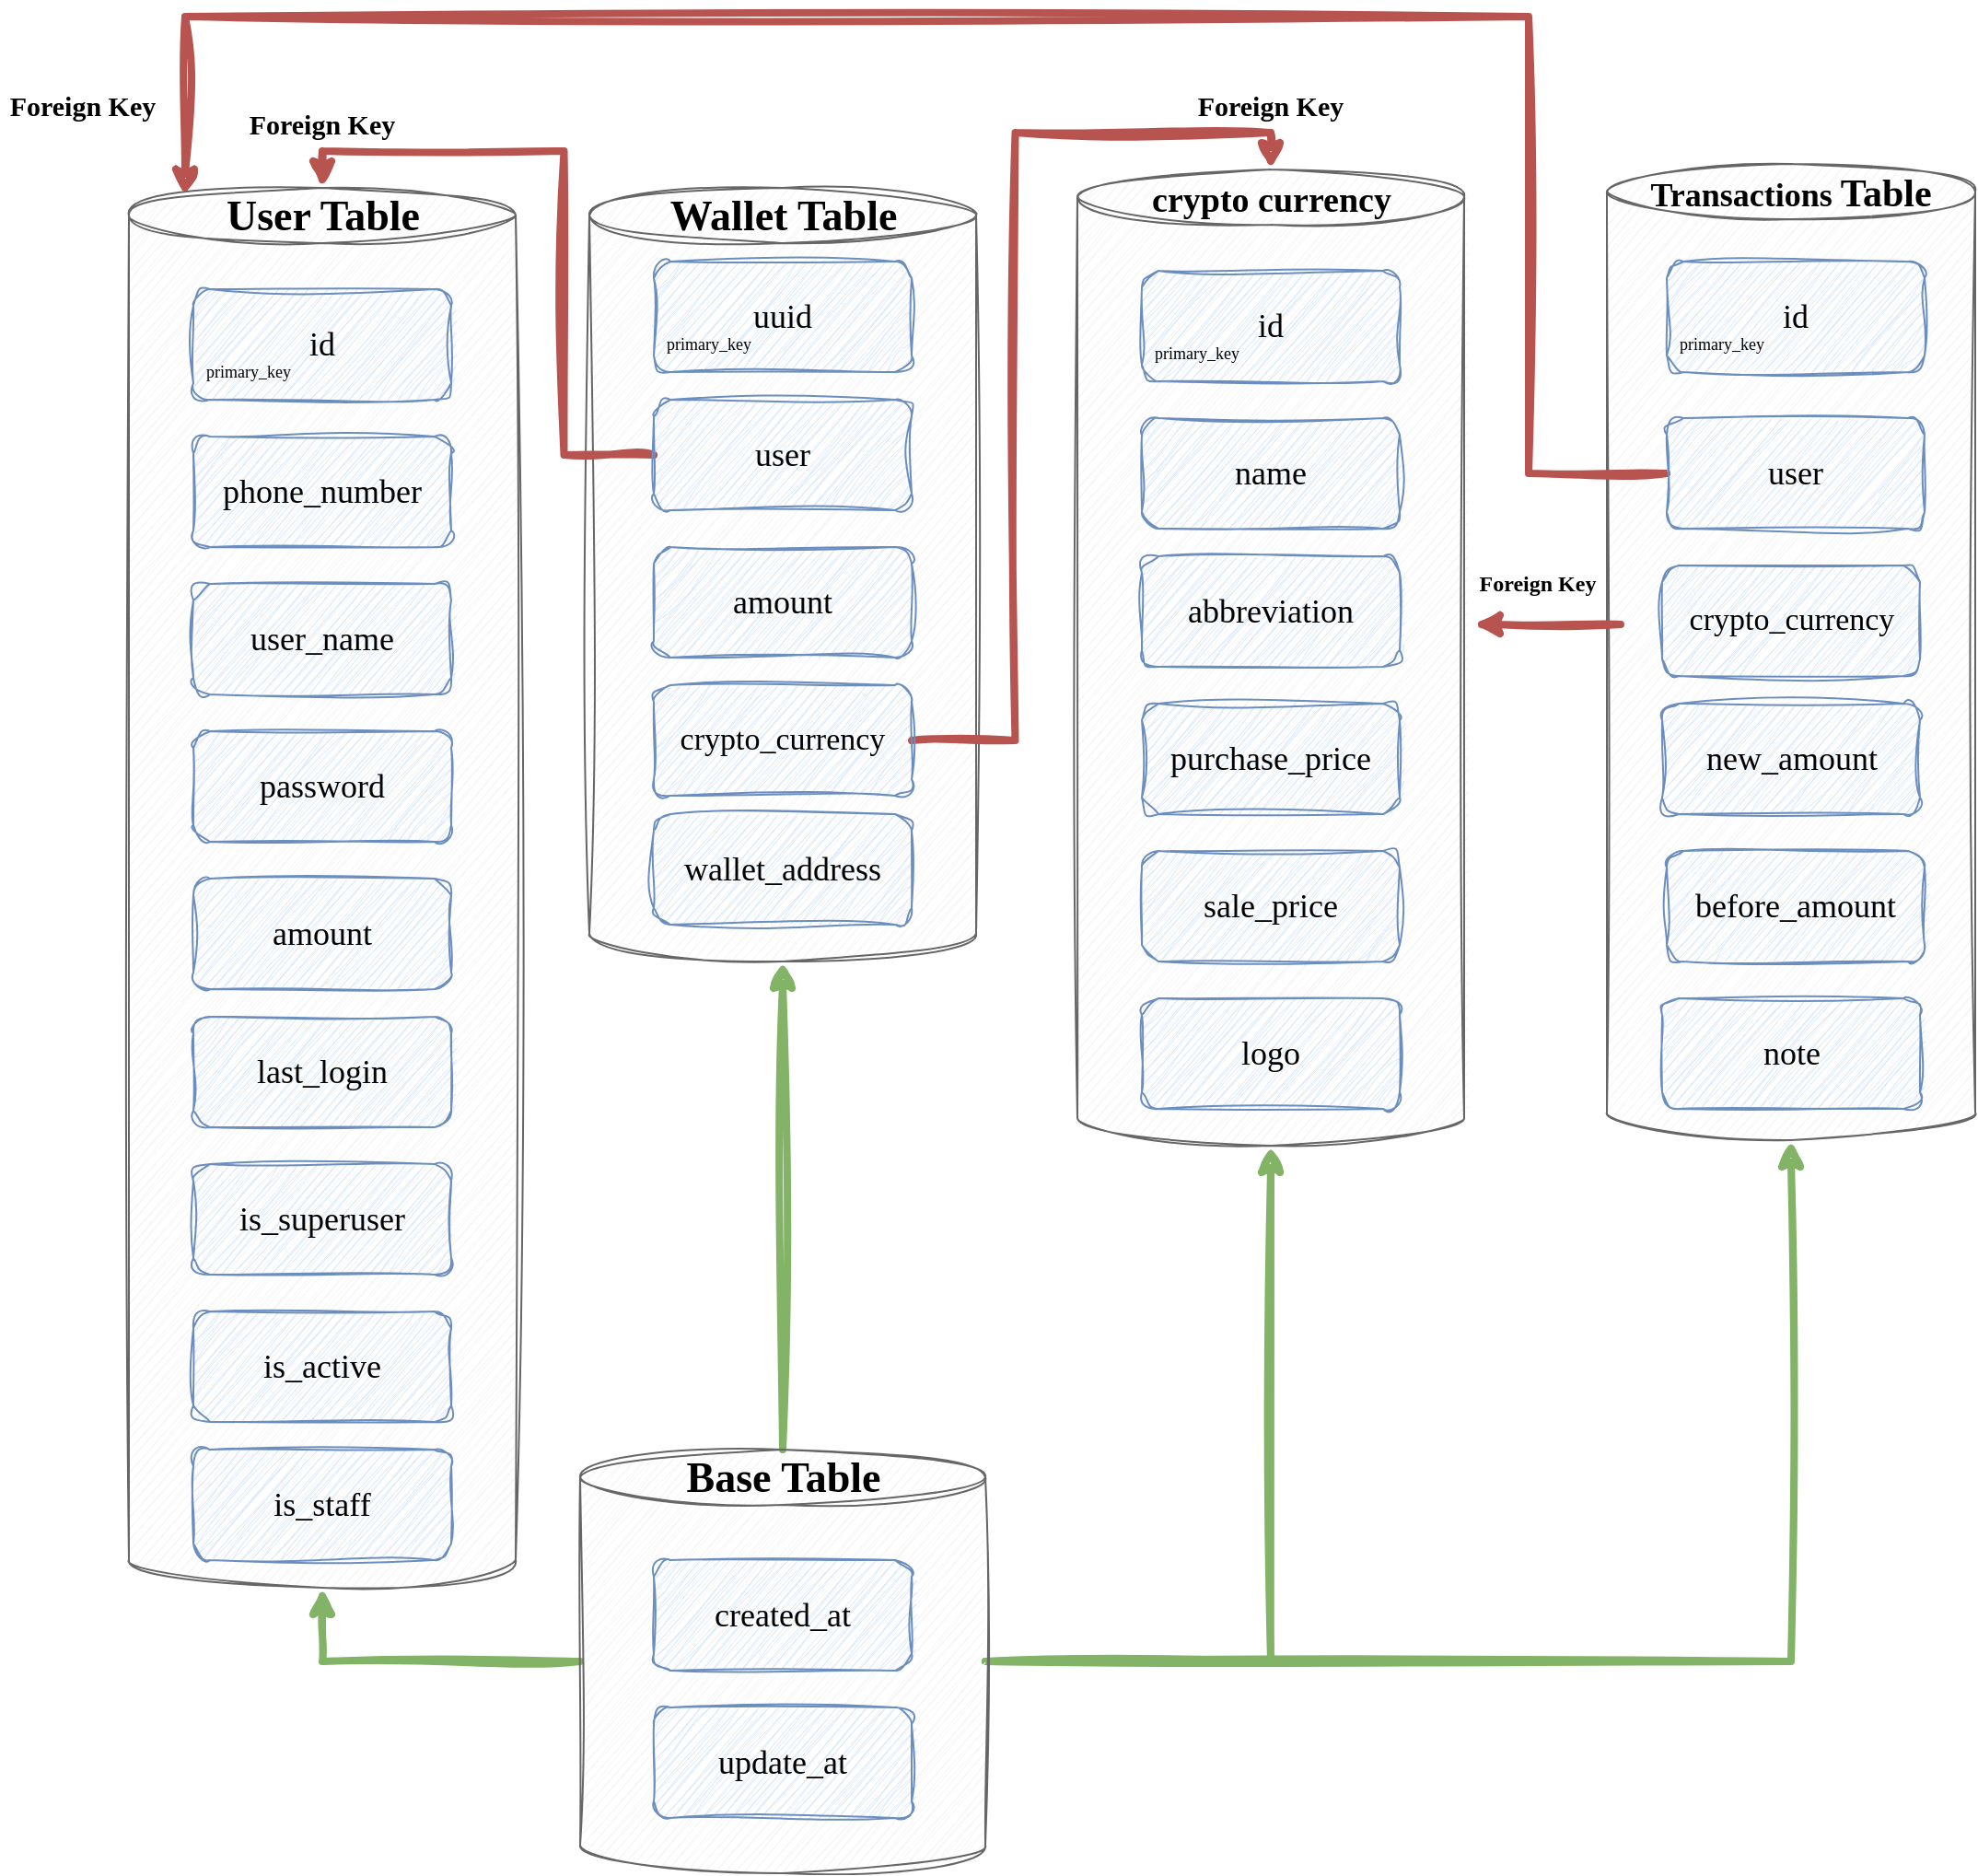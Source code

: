<mxfile version="21.6.5" type="device">
  <diagram name="Page-1" id="_PexA87LWYYZQiv6UNKF">
    <mxGraphModel dx="1985" dy="1278" grid="1" gridSize="10" guides="1" tooltips="1" connect="1" arrows="1" fold="1" page="1" pageScale="1" pageWidth="1200" pageHeight="1100" math="0" shadow="0">
      <root>
        <mxCell id="0" />
        <mxCell id="1" parent="0" />
        <mxCell id="JE7diGdQB6U2PsVeezB2-4" value="" style="edgeStyle=orthogonalEdgeStyle;rounded=0;orthogonalLoop=1;jettySize=auto;html=1;" parent="1" edge="1">
          <mxGeometry relative="1" as="geometry">
            <mxPoint x="80" y="180" as="sourcePoint" />
          </mxGeometry>
        </mxCell>
        <mxCell id="JE7diGdQB6U2PsVeezB2-9" value="" style="edgeStyle=orthogonalEdgeStyle;rounded=0;orthogonalLoop=1;jettySize=auto;html=1;" parent="1" edge="1">
          <mxGeometry relative="1" as="geometry">
            <mxPoint x="80" y="340" as="sourcePoint" />
          </mxGeometry>
        </mxCell>
        <mxCell id="JE7diGdQB6U2PsVeezB2-10" value="" style="edgeStyle=orthogonalEdgeStyle;rounded=0;orthogonalLoop=1;jettySize=auto;html=1;" parent="1" edge="1">
          <mxGeometry relative="1" as="geometry">
            <mxPoint x="80" y="440" as="targetPoint" />
          </mxGeometry>
        </mxCell>
        <mxCell id="JE7diGdQB6U2PsVeezB2-7" value="" style="edgeStyle=orthogonalEdgeStyle;rounded=0;orthogonalLoop=1;jettySize=auto;html=1;" parent="1" edge="1">
          <mxGeometry relative="1" as="geometry">
            <mxPoint x="80" y="280" as="targetPoint" />
          </mxGeometry>
        </mxCell>
        <mxCell id="JE7diGdQB6U2PsVeezB2-5" style="edgeStyle=orthogonalEdgeStyle;rounded=0;orthogonalLoop=1;jettySize=auto;html=1;exitX=0.5;exitY=1;exitDx=0;exitDy=0;fontFamily=Comic Sans MS;" parent="1" edge="1">
          <mxGeometry relative="1" as="geometry">
            <mxPoint x="194" y="389" as="sourcePoint" />
            <mxPoint x="194" y="389" as="targetPoint" />
          </mxGeometry>
        </mxCell>
        <mxCell id="JE7diGdQB6U2PsVeezB2-11" value="" style="shape=cylinder3;whiteSpace=wrap;html=1;boundedLbl=1;backgroundOutline=1;size=15;sketch=1;curveFitting=1;jiggle=2;fillColor=#f5f5f5;fontColor=#333333;strokeColor=#666666;fontFamily=Comic Sans MS;" parent="1" vertex="1">
          <mxGeometry x="134" y="139" width="210" height="760" as="geometry" />
        </mxCell>
        <mxCell id="JE7diGdQB6U2PsVeezB2-12" value="&lt;font style=&quot;font-size: 18px;&quot;&gt;id&lt;/font&gt;" style="rounded=1;whiteSpace=wrap;html=1;sketch=1;curveFitting=1;jiggle=2;fillColor=#dae8fc;strokeColor=#6c8ebf;fontFamily=Comic Sans MS;" parent="1" vertex="1">
          <mxGeometry x="169" y="194" width="140" height="60" as="geometry" />
        </mxCell>
        <mxCell id="JE7diGdQB6U2PsVeezB2-13" value="&lt;font style=&quot;font-size: 18px;&quot;&gt;user_name&lt;/font&gt;" style="rounded=1;whiteSpace=wrap;html=1;sketch=1;curveFitting=1;jiggle=2;fillColor=#dae8fc;strokeColor=#6c8ebf;fontFamily=Comic Sans MS;" parent="1" vertex="1">
          <mxGeometry x="169" y="354" width="140" height="60" as="geometry" />
        </mxCell>
        <mxCell id="JE7diGdQB6U2PsVeezB2-14" value="&lt;font style=&quot;font-size: 18px;&quot;&gt;amount&lt;/font&gt;" style="rounded=1;whiteSpace=wrap;html=1;sketch=1;curveFitting=1;jiggle=2;fillColor=#dae8fc;strokeColor=#6c8ebf;fontFamily=Comic Sans MS;" parent="1" vertex="1">
          <mxGeometry x="169" y="514" width="140" height="60" as="geometry" />
        </mxCell>
        <mxCell id="JE7diGdQB6U2PsVeezB2-15" value="&lt;font style=&quot;font-size: 18px;&quot;&gt;password&lt;/font&gt;" style="rounded=1;whiteSpace=wrap;html=1;sketch=1;curveFitting=1;jiggle=2;fillColor=#dae8fc;strokeColor=#6c8ebf;fontFamily=Comic Sans MS;" parent="1" vertex="1">
          <mxGeometry x="169" y="434" width="140" height="60" as="geometry" />
        </mxCell>
        <mxCell id="JE7diGdQB6U2PsVeezB2-16" value="&lt;font style=&quot;font-size: 18px;&quot;&gt;phone_number&lt;/font&gt;" style="rounded=1;whiteSpace=wrap;html=1;sketch=1;curveFitting=1;jiggle=2;fillColor=#dae8fc;strokeColor=#6c8ebf;fontFamily=Comic Sans MS;" parent="1" vertex="1">
          <mxGeometry x="169" y="274" width="140" height="60" as="geometry" />
        </mxCell>
        <mxCell id="JE7diGdQB6U2PsVeezB2-17" value="&lt;h1&gt;&lt;font style=&quot;font-size: 23px;&quot;&gt;User Table&lt;/font&gt;&lt;/h1&gt;" style="text;html=1;strokeColor=none;fillColor=none;align=center;verticalAlign=middle;whiteSpace=wrap;rounded=0;fontFamily=Comic Sans MS;" parent="1" vertex="1">
          <mxGeometry x="156.5" y="139" width="165" height="30" as="geometry" />
        </mxCell>
        <mxCell id="JE7diGdQB6U2PsVeezB2-26" value="" style="shape=cylinder3;whiteSpace=wrap;html=1;boundedLbl=1;backgroundOutline=1;size=15;sketch=1;curveFitting=1;jiggle=2;fontFamily=Comic Sans MS;fillColor=#f5f5f5;fontColor=#333333;strokeColor=#666666;" parent="1" vertex="1">
          <mxGeometry x="384" y="139" width="210" height="420" as="geometry" />
        </mxCell>
        <mxCell id="JE7diGdQB6U2PsVeezB2-29" value="" style="edgeStyle=orthogonalEdgeStyle;rounded=0;orthogonalLoop=1;jettySize=auto;html=1;sketch=1;curveFitting=1;jiggle=2;shadow=0;fillColor=#f8cecc;strokeColor=#b85450;strokeWidth=4;fontFamily=Comic Sans MS;entryX=0.5;entryY=0;entryDx=0;entryDy=0;" parent="1" source="JE7diGdQB6U2PsVeezB2-27" target="JE7diGdQB6U2PsVeezB2-17" edge="1">
          <mxGeometry relative="1" as="geometry" />
        </mxCell>
        <mxCell id="JE7diGdQB6U2PsVeezB2-27" value="&lt;font style=&quot;font-size: 18px;&quot;&gt;user&lt;/font&gt;" style="rounded=1;whiteSpace=wrap;html=1;sketch=1;curveFitting=1;jiggle=2;fontFamily=Comic Sans MS;fillColor=#dae8fc;strokeColor=#6c8ebf;" parent="1" vertex="1">
          <mxGeometry x="419" y="254" width="140" height="60" as="geometry" />
        </mxCell>
        <mxCell id="JE7diGdQB6U2PsVeezB2-28" value="&lt;h1&gt;&lt;font style=&quot;font-size: 23px;&quot;&gt;Wallet Table&lt;/font&gt;&lt;/h1&gt;" style="text;html=1;strokeColor=none;fillColor=none;align=center;verticalAlign=middle;whiteSpace=wrap;rounded=0;fontFamily=Comic Sans MS;" parent="1" vertex="1">
          <mxGeometry x="406.5" y="139" width="165" height="30" as="geometry" />
        </mxCell>
        <mxCell id="JE7diGdQB6U2PsVeezB2-33" value="&lt;font style=&quot;font-size: 18px;&quot;&gt;amount&lt;/font&gt;" style="rounded=1;whiteSpace=wrap;html=1;sketch=1;curveFitting=1;jiggle=2;fontFamily=Comic Sans MS;fillColor=#dae8fc;strokeColor=#6c8ebf;" parent="1" vertex="1">
          <mxGeometry x="419" y="334" width="140" height="60" as="geometry" />
        </mxCell>
        <mxCell id="JE7diGdQB6U2PsVeezB2-58" value="" style="edgeStyle=orthogonalEdgeStyle;rounded=0;orthogonalLoop=1;jettySize=auto;html=1;entryX=0.5;entryY=0;entryDx=0;entryDy=0;sketch=1;curveFitting=1;jiggle=2;fillColor=#f8cecc;strokeColor=#b85450;strokeWidth=4;fontFamily=Comic Sans MS;" parent="1" source="JE7diGdQB6U2PsVeezB2-34" target="7JV8bC4ntL8AEgvF8KmV-22" edge="1">
          <mxGeometry relative="1" as="geometry">
            <mxPoint x="754" y="244" as="targetPoint" />
          </mxGeometry>
        </mxCell>
        <mxCell id="JE7diGdQB6U2PsVeezB2-34" value="&lt;font style=&quot;font-size: 17px;&quot;&gt;crypto_currency&lt;/font&gt;" style="rounded=1;whiteSpace=wrap;html=1;sketch=1;curveFitting=1;jiggle=2;fontFamily=Comic Sans MS;fillColor=#dae8fc;strokeColor=#6c8ebf;" parent="1" vertex="1">
          <mxGeometry x="419" y="409" width="140" height="60" as="geometry" />
        </mxCell>
        <mxCell id="JE7diGdQB6U2PsVeezB2-35" value="&lt;font style=&quot;font-size: 18px;&quot;&gt;wallet_address&lt;/font&gt;" style="rounded=1;whiteSpace=wrap;html=1;sketch=1;curveFitting=1;jiggle=2;fontFamily=Comic Sans MS;fillColor=#dae8fc;strokeColor=#6c8ebf;" parent="1" vertex="1">
          <mxGeometry x="419" y="479" width="140" height="60" as="geometry" />
        </mxCell>
        <mxCell id="JE7diGdQB6U2PsVeezB2-71" value="" style="edgeStyle=orthogonalEdgeStyle;rounded=0;orthogonalLoop=1;jettySize=auto;html=1;entryX=0.5;entryY=1;entryDx=0;entryDy=0;entryPerimeter=0;sketch=1;curveFitting=1;jiggle=2;strokeWidth=4;fillColor=#d5e8d4;strokeColor=#82b366;fontFamily=Comic Sans MS;" parent="1" source="JE7diGdQB6U2PsVeezB2-59" target="JE7diGdQB6U2PsVeezB2-11" edge="1">
          <mxGeometry relative="1" as="geometry">
            <mxPoint x="264" y="794" as="targetPoint" />
          </mxGeometry>
        </mxCell>
        <mxCell id="JE7diGdQB6U2PsVeezB2-75" value="" style="edgeStyle=orthogonalEdgeStyle;rounded=0;orthogonalLoop=1;jettySize=auto;html=1;entryX=0.5;entryY=1;entryDx=0;entryDy=0;entryPerimeter=0;sketch=1;curveFitting=1;jiggle=2;fillColor=#d5e8d4;strokeColor=#82b366;strokeWidth=4;fontFamily=Comic Sans MS;" parent="1" source="JE7diGdQB6U2PsVeezB2-59" target="JE7diGdQB6U2PsVeezB2-26" edge="1">
          <mxGeometry relative="1" as="geometry">
            <mxPoint x="734" y="824" as="targetPoint" />
          </mxGeometry>
        </mxCell>
        <mxCell id="7JV8bC4ntL8AEgvF8KmV-24" style="edgeStyle=orthogonalEdgeStyle;rounded=0;orthogonalLoop=1;jettySize=auto;html=1;exitX=1;exitY=0.5;exitDx=0;exitDy=0;exitPerimeter=0;entryX=0.5;entryY=1;entryDx=0;entryDy=0;entryPerimeter=0;fillColor=#d5e8d4;strokeColor=#82b366;strokeWidth=4;sketch=1;curveFitting=1;jiggle=2;" parent="1" source="JE7diGdQB6U2PsVeezB2-59" target="7JV8bC4ntL8AEgvF8KmV-13" edge="1">
          <mxGeometry relative="1" as="geometry">
            <Array as="points">
              <mxPoint x="754" y="939" />
            </Array>
          </mxGeometry>
        </mxCell>
        <mxCell id="O4iPtG6UiuklnURcbnue-9" style="edgeStyle=orthogonalEdgeStyle;rounded=0;orthogonalLoop=1;jettySize=auto;html=1;exitX=1;exitY=0.5;exitDx=0;exitDy=0;exitPerimeter=0;entryX=0.5;entryY=1;entryDx=0;entryDy=0;entryPerimeter=0;fillColor=#d5e8d4;strokeColor=#82b366;strokeWidth=4;sketch=1;curveFitting=1;jiggle=2;" edge="1" parent="1" source="JE7diGdQB6U2PsVeezB2-59" target="O4iPtG6UiuklnURcbnue-4">
          <mxGeometry relative="1" as="geometry" />
        </mxCell>
        <mxCell id="JE7diGdQB6U2PsVeezB2-59" value="" style="shape=cylinder3;whiteSpace=wrap;html=1;boundedLbl=1;backgroundOutline=1;size=15;sketch=1;curveFitting=1;jiggle=2;fontFamily=Comic Sans MS;fillColor=#f5f5f5;fontColor=#333333;strokeColor=#666666;" parent="1" vertex="1">
          <mxGeometry x="379" y="824" width="220" height="230" as="geometry" />
        </mxCell>
        <mxCell id="JE7diGdQB6U2PsVeezB2-60" value="&lt;font style=&quot;font-size: 15px;&quot;&gt;Foreign Key&lt;/font&gt;" style="text;html=1;strokeColor=none;fillColor=none;align=center;verticalAlign=middle;whiteSpace=wrap;rounded=0;sketch=1;curveFitting=1;jiggle=2;glass=0;fontFamily=Comic Sans MS;fontStyle=1" parent="1" vertex="1">
          <mxGeometry x="709" y="79" width="90" height="30" as="geometry" />
        </mxCell>
        <mxCell id="JE7diGdQB6U2PsVeezB2-66" value="&lt;h1&gt;&lt;font style=&quot;font-size: 23px;&quot;&gt;Base Table&lt;/font&gt;&lt;/h1&gt;" style="text;html=1;strokeColor=none;fillColor=none;align=center;verticalAlign=middle;whiteSpace=wrap;rounded=0;fontFamily=Comic Sans MS;" parent="1" vertex="1">
          <mxGeometry x="406.5" y="824" width="165" height="30" as="geometry" />
        </mxCell>
        <mxCell id="JE7diGdQB6U2PsVeezB2-67" value="&lt;font style=&quot;font-size: 18px;&quot;&gt;created_at&lt;/font&gt;" style="rounded=1;whiteSpace=wrap;html=1;sketch=1;curveFitting=1;jiggle=2;fontFamily=Comic Sans MS;fillColor=#dae8fc;strokeColor=#6c8ebf;" parent="1" vertex="1">
          <mxGeometry x="419" y="884" width="140" height="60" as="geometry" />
        </mxCell>
        <mxCell id="JE7diGdQB6U2PsVeezB2-68" value="&lt;font style=&quot;font-size: 18px;&quot;&gt;update_at&lt;/font&gt;" style="rounded=1;whiteSpace=wrap;html=1;sketch=1;curveFitting=1;jiggle=2;fontFamily=Comic Sans MS;fillColor=#dae8fc;strokeColor=#6c8ebf;" parent="1" vertex="1">
          <mxGeometry x="419" y="964" width="140" height="60" as="geometry" />
        </mxCell>
        <mxCell id="JE7diGdQB6U2PsVeezB2-69" style="edgeStyle=orthogonalEdgeStyle;rounded=0;orthogonalLoop=1;jettySize=auto;html=1;exitX=0.5;exitY=1;exitDx=0;exitDy=0;fontFamily=Comic Sans MS;" parent="1" source="JE7diGdQB6U2PsVeezB2-68" target="JE7diGdQB6U2PsVeezB2-68" edge="1">
          <mxGeometry relative="1" as="geometry" />
        </mxCell>
        <mxCell id="l0wrdwQv9ZPxejIVWnl4-1" value="&lt;font style=&quot;font-size: 18px;&quot;&gt;uuid&lt;/font&gt;" style="rounded=1;whiteSpace=wrap;html=1;sketch=1;curveFitting=1;jiggle=2;fontFamily=Comic Sans MS;fillColor=#dae8fc;strokeColor=#6c8ebf;" parent="1" vertex="1">
          <mxGeometry x="419" y="179" width="140" height="60" as="geometry" />
        </mxCell>
        <mxCell id="l0wrdwQv9ZPxejIVWnl4-7" value="primary_key" style="text;html=1;strokeColor=none;fillColor=none;align=center;verticalAlign=middle;whiteSpace=wrap;rounded=0;fontSize=9;fontFamily=Comic Sans MS;" parent="1" vertex="1">
          <mxGeometry x="169" y="224" width="60" height="30" as="geometry" />
        </mxCell>
        <mxCell id="l0wrdwQv9ZPxejIVWnl4-8" value="primary_key" style="text;html=1;strokeColor=none;fillColor=none;align=center;verticalAlign=middle;whiteSpace=wrap;rounded=0;fontSize=9;fontFamily=Comic Sans MS;" parent="1" vertex="1">
          <mxGeometry x="419" y="209" width="60" height="30" as="geometry" />
        </mxCell>
        <mxCell id="7JV8bC4ntL8AEgvF8KmV-2" value="&lt;font style=&quot;font-size: 18px;&quot;&gt;last_login&lt;/font&gt;" style="rounded=1;whiteSpace=wrap;html=1;sketch=1;curveFitting=1;jiggle=2;fillColor=#dae8fc;strokeColor=#6c8ebf;fontFamily=Comic Sans MS;" parent="1" vertex="1">
          <mxGeometry x="169" y="589" width="140" height="60" as="geometry" />
        </mxCell>
        <mxCell id="7JV8bC4ntL8AEgvF8KmV-4" value="&lt;font style=&quot;font-size: 18px;&quot;&gt;is_superuser&lt;/font&gt;" style="rounded=1;whiteSpace=wrap;html=1;sketch=1;curveFitting=1;jiggle=2;fillColor=#dae8fc;strokeColor=#6c8ebf;fontFamily=Comic Sans MS;" parent="1" vertex="1">
          <mxGeometry x="169" y="669" width="140" height="60" as="geometry" />
        </mxCell>
        <mxCell id="7JV8bC4ntL8AEgvF8KmV-6" value="&lt;span style=&quot;font-size: 18px;&quot;&gt;is_active&lt;/span&gt;" style="rounded=1;whiteSpace=wrap;html=1;sketch=1;curveFitting=1;jiggle=2;fillColor=#dae8fc;strokeColor=#6c8ebf;fontFamily=Comic Sans MS;" parent="1" vertex="1">
          <mxGeometry x="169" y="749" width="140" height="60" as="geometry" />
        </mxCell>
        <mxCell id="7JV8bC4ntL8AEgvF8KmV-10" value="&lt;span style=&quot;font-size: 18px;&quot;&gt;is_staff&lt;/span&gt;" style="rounded=1;whiteSpace=wrap;html=1;sketch=1;curveFitting=1;jiggle=2;fillColor=#dae8fc;strokeColor=#6c8ebf;fontFamily=Comic Sans MS;" parent="1" vertex="1">
          <mxGeometry x="169" y="824" width="140" height="60" as="geometry" />
        </mxCell>
        <mxCell id="7JV8bC4ntL8AEgvF8KmV-13" value="" style="shape=cylinder3;whiteSpace=wrap;html=1;boundedLbl=1;backgroundOutline=1;size=15;sketch=1;curveFitting=1;jiggle=2;fontFamily=Comic Sans MS;fillColor=#f5f5f5;fontColor=#333333;strokeColor=#666666;" parent="1" vertex="1">
          <mxGeometry x="649" y="129" width="210" height="530" as="geometry" />
        </mxCell>
        <mxCell id="7JV8bC4ntL8AEgvF8KmV-14" value="&lt;font style=&quot;font-size: 18px;&quot;&gt;id&lt;/font&gt;" style="rounded=1;whiteSpace=wrap;html=1;sketch=1;curveFitting=1;jiggle=2;fillColor=#dae8fc;strokeColor=#6c8ebf;fontFamily=Comic Sans MS;" parent="1" vertex="1">
          <mxGeometry x="684" y="184" width="140" height="60" as="geometry" />
        </mxCell>
        <mxCell id="7JV8bC4ntL8AEgvF8KmV-15" value="primary_key" style="text;html=1;strokeColor=none;fillColor=none;align=center;verticalAlign=middle;whiteSpace=wrap;rounded=0;fontSize=9;fontFamily=Comic Sans MS;" parent="1" vertex="1">
          <mxGeometry x="684" y="214" width="60" height="30" as="geometry" />
        </mxCell>
        <mxCell id="7JV8bC4ntL8AEgvF8KmV-16" value="&lt;font style=&quot;font-size: 18px;&quot;&gt;abbreviation&lt;/font&gt;" style="rounded=1;whiteSpace=wrap;html=1;sketch=1;curveFitting=1;jiggle=2;fillColor=#dae8fc;strokeColor=#6c8ebf;fontFamily=Comic Sans MS;" parent="1" vertex="1">
          <mxGeometry x="684" y="339" width="140" height="60" as="geometry" />
        </mxCell>
        <mxCell id="7JV8bC4ntL8AEgvF8KmV-17" value="&lt;font style=&quot;font-size: 18px;&quot;&gt;purchase_price&lt;/font&gt;" style="rounded=1;whiteSpace=wrap;html=1;sketch=1;curveFitting=1;jiggle=2;fillColor=#dae8fc;strokeColor=#6c8ebf;fontFamily=Comic Sans MS;" parent="1" vertex="1">
          <mxGeometry x="684" y="419" width="140" height="60" as="geometry" />
        </mxCell>
        <mxCell id="7JV8bC4ntL8AEgvF8KmV-20" value="&lt;font style=&quot;font-size: 18px;&quot;&gt;sale_price&lt;/font&gt;" style="rounded=1;whiteSpace=wrap;html=1;sketch=1;curveFitting=1;jiggle=2;fillColor=#dae8fc;strokeColor=#6c8ebf;fontFamily=Comic Sans MS;" parent="1" vertex="1">
          <mxGeometry x="684" y="499" width="140" height="60" as="geometry" />
        </mxCell>
        <mxCell id="7JV8bC4ntL8AEgvF8KmV-21" value="&lt;font style=&quot;font-size: 18px;&quot;&gt;logo&lt;/font&gt;" style="rounded=1;whiteSpace=wrap;html=1;sketch=1;curveFitting=1;jiggle=2;fillColor=#dae8fc;strokeColor=#6c8ebf;fontFamily=Comic Sans MS;" parent="1" vertex="1">
          <mxGeometry x="684" y="579" width="140" height="60" as="geometry" />
        </mxCell>
        <mxCell id="7JV8bC4ntL8AEgvF8KmV-22" value="&lt;h1&gt;&lt;font style=&quot;font-size: 19px;&quot;&gt;crypto currency&lt;/font&gt;&lt;/h1&gt;" style="text;html=1;strokeColor=none;fillColor=none;align=center;verticalAlign=middle;whiteSpace=wrap;rounded=0;fontFamily=Comic Sans MS;" parent="1" vertex="1">
          <mxGeometry x="671.5" y="129" width="165" height="30" as="geometry" />
        </mxCell>
        <mxCell id="7JV8bC4ntL8AEgvF8KmV-23" value="&lt;font style=&quot;font-size: 15px;&quot;&gt;Foreign Key&lt;/font&gt;" style="text;html=1;strokeColor=none;fillColor=none;align=center;verticalAlign=middle;whiteSpace=wrap;rounded=0;sketch=1;curveFitting=1;jiggle=2;glass=0;fontFamily=Comic Sans MS;fontStyle=1" parent="1" vertex="1">
          <mxGeometry x="194" y="89" width="90" height="30" as="geometry" />
        </mxCell>
        <mxCell id="uu-yzgYt_dZyyDrfWpH4-1" value="&lt;font style=&quot;font-size: 18px;&quot;&gt;name&lt;/font&gt;" style="rounded=1;whiteSpace=wrap;html=1;sketch=1;curveFitting=1;jiggle=2;fillColor=#dae8fc;strokeColor=#6c8ebf;fontFamily=Comic Sans MS;" parent="1" vertex="1">
          <mxGeometry x="684" y="264" width="140" height="60" as="geometry" />
        </mxCell>
        <mxCell id="O4iPtG6UiuklnURcbnue-4" value="" style="shape=cylinder3;whiteSpace=wrap;html=1;boundedLbl=1;backgroundOutline=1;size=15;sketch=1;curveFitting=1;jiggle=2;fontFamily=Comic Sans MS;fillColor=#f5f5f5;fontColor=#333333;strokeColor=#666666;" vertex="1" parent="1">
          <mxGeometry x="936.5" y="126" width="200" height="530" as="geometry" />
        </mxCell>
        <mxCell id="O4iPtG6UiuklnURcbnue-5" value="&lt;font style=&quot;font-size: 17px;&quot;&gt;crypto_currency&lt;/font&gt;" style="rounded=1;whiteSpace=wrap;html=1;sketch=1;curveFitting=1;jiggle=2;fontFamily=Comic Sans MS;fillColor=#dae8fc;strokeColor=#6c8ebf;" vertex="1" parent="1">
          <mxGeometry x="966.5" y="344" width="140" height="60" as="geometry" />
        </mxCell>
        <mxCell id="O4iPtG6UiuklnURcbnue-6" value="&lt;div style=&quot;font-size: 18px;&quot;&gt;&lt;font style=&quot;font-size: 18px;&quot;&gt;new_amount&lt;/font&gt;&lt;/div&gt;" style="rounded=1;whiteSpace=wrap;html=1;sketch=1;curveFitting=1;jiggle=2;fontFamily=Comic Sans MS;fillColor=#dae8fc;strokeColor=#6c8ebf;" vertex="1" parent="1">
          <mxGeometry x="966.5" y="419" width="140" height="60" as="geometry" />
        </mxCell>
        <mxCell id="O4iPtG6UiuklnURcbnue-10" value="&lt;h1&gt;&lt;font style=&quot;font-size: 18px;&quot;&gt;Transactions&amp;nbsp;&lt;/font&gt;&lt;font style=&quot;font-size: 21px;&quot;&gt;Table&lt;/font&gt;&lt;/h1&gt;" style="text;html=1;strokeColor=none;fillColor=none;align=center;verticalAlign=middle;whiteSpace=wrap;rounded=0;fontFamily=Comic Sans MS;" vertex="1" parent="1">
          <mxGeometry x="954" y="126" width="165" height="30" as="geometry" />
        </mxCell>
        <mxCell id="O4iPtG6UiuklnURcbnue-11" value="&lt;font style=&quot;font-size: 18px;&quot;&gt;id&lt;/font&gt;" style="rounded=1;whiteSpace=wrap;html=1;sketch=1;curveFitting=1;jiggle=2;fillColor=#dae8fc;strokeColor=#6c8ebf;fontFamily=Comic Sans MS;" vertex="1" parent="1">
          <mxGeometry x="969" y="179" width="140" height="60" as="geometry" />
        </mxCell>
        <mxCell id="O4iPtG6UiuklnURcbnue-12" value="primary_key" style="text;html=1;strokeColor=none;fillColor=none;align=center;verticalAlign=middle;whiteSpace=wrap;rounded=0;fontSize=9;fontFamily=Comic Sans MS;" vertex="1" parent="1">
          <mxGeometry x="969" y="209" width="60" height="30" as="geometry" />
        </mxCell>
        <mxCell id="O4iPtG6UiuklnURcbnue-13" value="&lt;div style=&quot;font-size: 18px;&quot;&gt;&lt;font style=&quot;font-size: 18px;&quot;&gt;before_amount&lt;/font&gt;&lt;/div&gt;" style="rounded=1;whiteSpace=wrap;html=1;sketch=1;curveFitting=1;jiggle=2;fontFamily=Comic Sans MS;fillColor=#dae8fc;strokeColor=#6c8ebf;" vertex="1" parent="1">
          <mxGeometry x="969" y="499" width="140" height="60" as="geometry" />
        </mxCell>
        <mxCell id="O4iPtG6UiuklnURcbnue-15" value="&lt;div style=&quot;font-size: 18px;&quot;&gt;&lt;font style=&quot;font-size: 18px;&quot;&gt;note&lt;/font&gt;&lt;/div&gt;" style="rounded=1;whiteSpace=wrap;html=1;sketch=1;curveFitting=1;jiggle=2;fontFamily=Comic Sans MS;fillColor=#dae8fc;strokeColor=#6c8ebf;" vertex="1" parent="1">
          <mxGeometry x="966.5" y="579" width="140" height="60" as="geometry" />
        </mxCell>
        <mxCell id="O4iPtG6UiuklnURcbnue-26" style="edgeStyle=orthogonalEdgeStyle;rounded=0;orthogonalLoop=1;jettySize=auto;html=1;exitX=0;exitY=0.5;exitDx=0;exitDy=0;entryX=0.145;entryY=0;entryDx=0;entryDy=4.35;entryPerimeter=0;fillColor=#f8cecc;strokeColor=#b85450;sketch=1;curveFitting=1;jiggle=2;strokeWidth=4;" edge="1" parent="1" source="O4iPtG6UiuklnURcbnue-17" target="JE7diGdQB6U2PsVeezB2-11">
          <mxGeometry relative="1" as="geometry">
            <mxPoint x="164" y="86" as="targetPoint" />
            <Array as="points">
              <mxPoint x="894" y="294" />
              <mxPoint x="894" y="46" />
              <mxPoint x="164" y="46" />
            </Array>
          </mxGeometry>
        </mxCell>
        <mxCell id="O4iPtG6UiuklnURcbnue-17" value="&lt;div style=&quot;font-size: 18px;&quot;&gt;&lt;font style=&quot;font-size: 18px;&quot;&gt;user&lt;/font&gt;&lt;/div&gt;" style="rounded=1;whiteSpace=wrap;html=1;sketch=1;curveFitting=1;jiggle=2;fontFamily=Comic Sans MS;fillColor=#dae8fc;strokeColor=#6c8ebf;" vertex="1" parent="1">
          <mxGeometry x="969" y="264" width="140" height="60" as="geometry" />
        </mxCell>
        <mxCell id="O4iPtG6UiuklnURcbnue-21" value="" style="endArrow=classic;html=1;rounded=0;sketch=1;curveFitting=1;jiggle=2;fillColor=#f8cecc;strokeColor=#b85450;strokeWidth=4;" edge="1" parent="1">
          <mxGeometry width="50" height="50" relative="1" as="geometry">
            <mxPoint x="944" y="376" as="sourcePoint" />
            <mxPoint x="864" y="376" as="targetPoint" />
            <Array as="points">
              <mxPoint x="944" y="376" />
            </Array>
          </mxGeometry>
        </mxCell>
        <mxCell id="O4iPtG6UiuklnURcbnue-23" value="&lt;font style=&quot;font-size: 12px;&quot;&gt;Foreign Key&lt;/font&gt;" style="text;html=1;strokeColor=none;fillColor=none;align=center;verticalAlign=middle;whiteSpace=wrap;rounded=0;sketch=1;curveFitting=1;jiggle=2;glass=0;fontFamily=Comic Sans MS;fontStyle=1" vertex="1" parent="1">
          <mxGeometry x="859" y="339" width="80" height="30" as="geometry" />
        </mxCell>
        <mxCell id="O4iPtG6UiuklnURcbnue-27" value="&lt;font style=&quot;font-size: 15px;&quot;&gt;Foreign Key&lt;/font&gt;" style="text;html=1;strokeColor=none;fillColor=none;align=center;verticalAlign=middle;whiteSpace=wrap;rounded=0;sketch=1;curveFitting=1;jiggle=2;glass=0;fontFamily=Comic Sans MS;fontStyle=1" vertex="1" parent="1">
          <mxGeometry x="64" y="79" width="90" height="30" as="geometry" />
        </mxCell>
      </root>
    </mxGraphModel>
  </diagram>
</mxfile>

